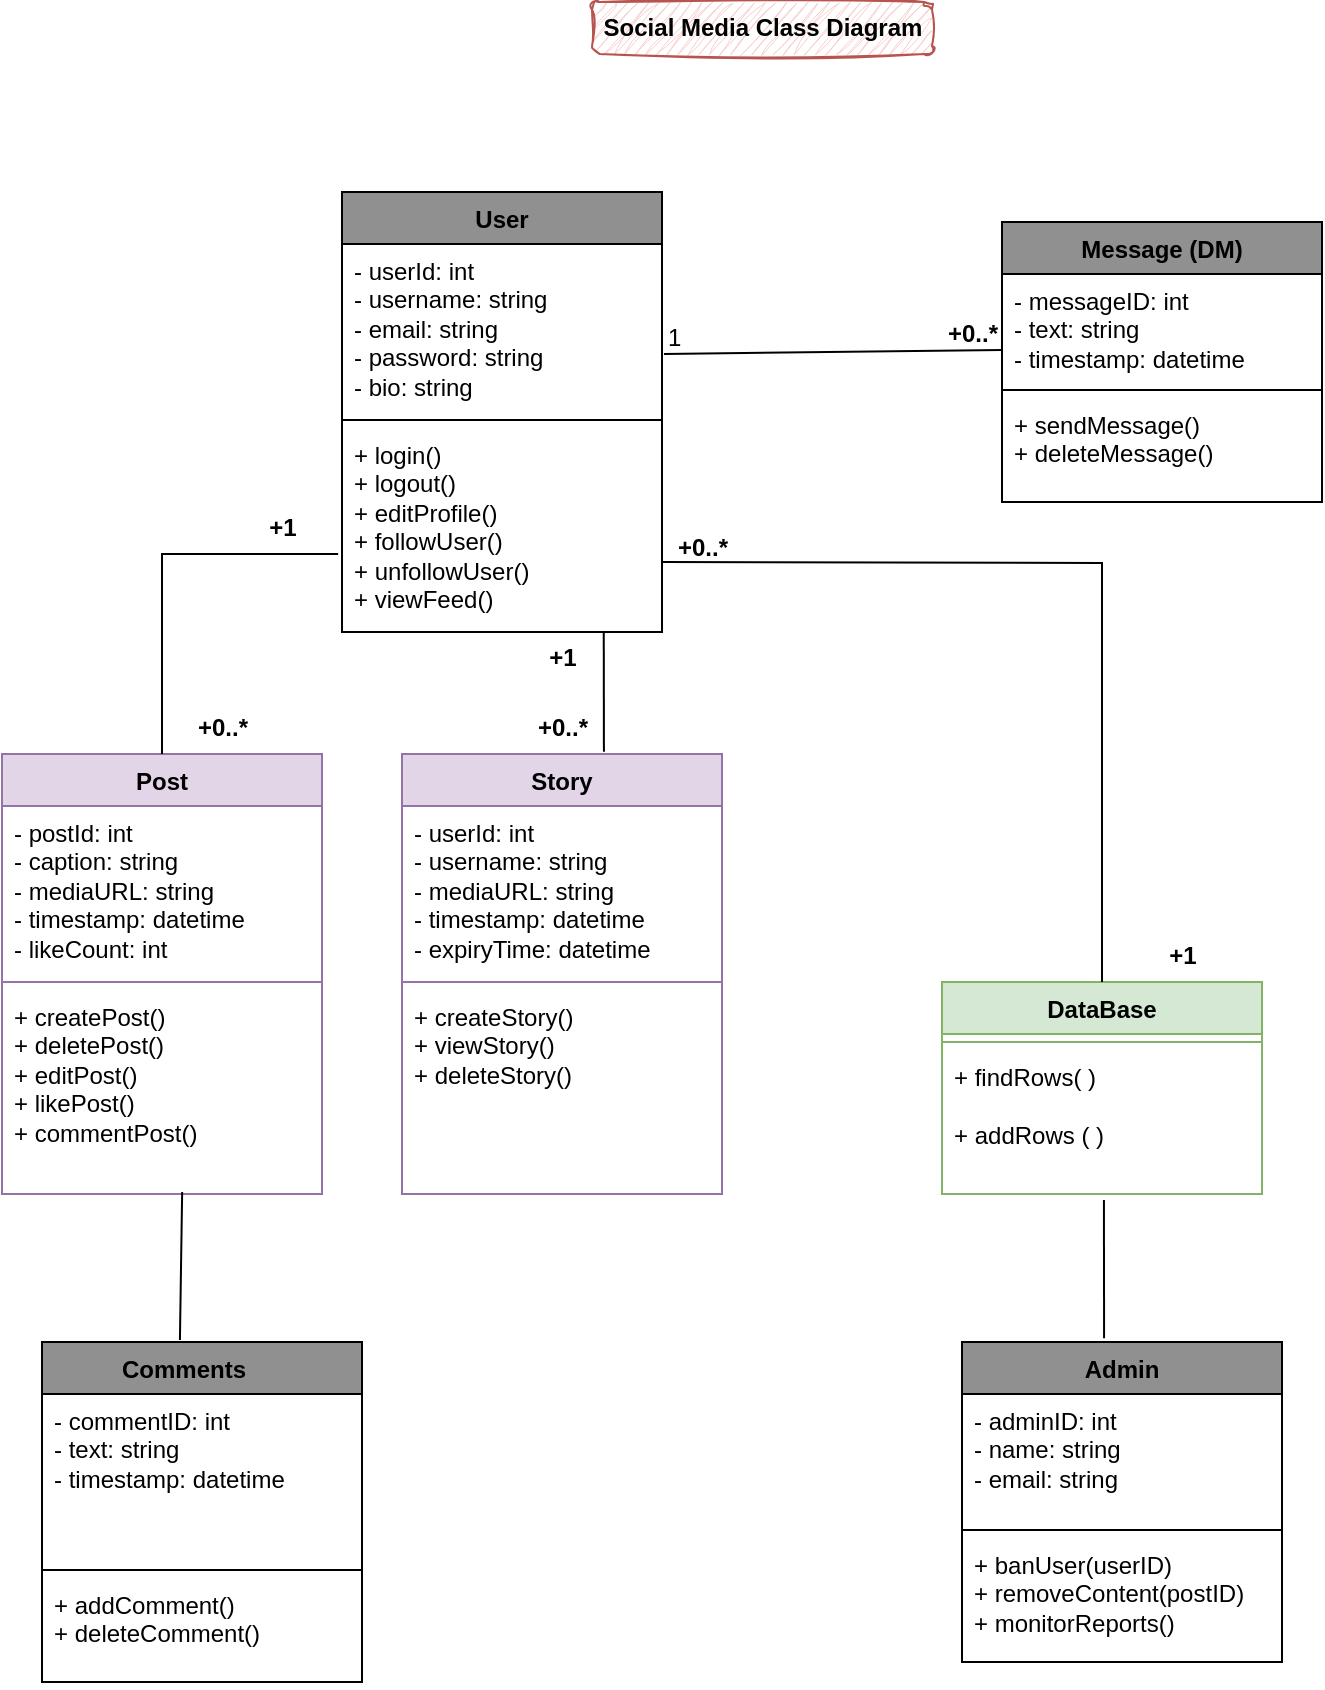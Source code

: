 <mxfile version="28.1.2" pages="4">
  <diagram id="J0qelXVyJSQe1QuCa80Q" name="Class Diagram">
    <mxGraphModel dx="14" dy="474" grid="1" gridSize="10" guides="1" tooltips="1" connect="1" arrows="1" fold="1" page="1" pageScale="1" pageWidth="850" pageHeight="1100" math="0" shadow="0">
      <root>
        <mxCell id="0" />
        <mxCell id="1" parent="0" />
        <mxCell id="JvGm0YyHXYRL7gA4YKEI-1" value="Social Media Class Diagram" style="text;align=center;fontStyle=1;verticalAlign=middle;spacingLeft=3;spacingRight=3;strokeColor=#b85450;rotatable=0;points=[[0,0.5],[1,0.5]];portConstraint=eastwest;html=1;fillColor=#f8cecc;rounded=1;glass=0;sketch=1;curveFitting=1;jiggle=2;" parent="1" vertex="1">
          <mxGeometry x="1185" y="40" width="170" height="26" as="geometry" />
        </mxCell>
        <mxCell id="GFM-Qxi75Xxxu6SA4LLM-1" value="User" style="swimlane;fontStyle=1;align=center;verticalAlign=top;childLayout=stackLayout;horizontal=1;startSize=26;horizontalStack=0;resizeParent=1;resizeParentMax=0;resizeLast=0;collapsible=1;marginBottom=0;whiteSpace=wrap;html=1;fillColor=#909090;" parent="1" vertex="1">
          <mxGeometry x="1060" y="135" width="160" height="220" as="geometry" />
        </mxCell>
        <mxCell id="GFM-Qxi75Xxxu6SA4LLM-2" value="&lt;div&gt;- userId: int&lt;/div&gt;&lt;div&gt;- username: string&lt;/div&gt;&lt;div&gt;- email: string&lt;/div&gt;&lt;div&gt;- password: string&lt;/div&gt;&lt;div&gt;- bio: string&lt;/div&gt;" style="text;strokeColor=none;fillColor=none;align=left;verticalAlign=top;spacingLeft=4;spacingRight=4;overflow=hidden;rotatable=0;points=[[0,0.5],[1,0.5]];portConstraint=eastwest;whiteSpace=wrap;html=1;" parent="GFM-Qxi75Xxxu6SA4LLM-1" vertex="1">
          <mxGeometry y="26" width="160" height="84" as="geometry" />
        </mxCell>
        <mxCell id="GFM-Qxi75Xxxu6SA4LLM-3" value="" style="line;strokeWidth=1;fillColor=none;align=left;verticalAlign=middle;spacingTop=-1;spacingLeft=3;spacingRight=3;rotatable=0;labelPosition=right;points=[];portConstraint=eastwest;strokeColor=inherit;" parent="GFM-Qxi75Xxxu6SA4LLM-1" vertex="1">
          <mxGeometry y="110" width="160" height="8" as="geometry" />
        </mxCell>
        <mxCell id="GFM-Qxi75Xxxu6SA4LLM-4" value="&lt;div&gt;+ login()&lt;/div&gt;&lt;div&gt;+ logout()&lt;/div&gt;&lt;div&gt;+ editProfile()&lt;/div&gt;&lt;div&gt;+ followUser()&lt;/div&gt;&lt;div&gt;+ unfollowUser()&lt;/div&gt;&lt;div&gt;+ viewFeed()&lt;/div&gt;" style="text;strokeColor=none;fillColor=none;align=left;verticalAlign=top;spacingLeft=4;spacingRight=4;overflow=hidden;rotatable=0;points=[[0,0.5],[1,0.5]];portConstraint=eastwest;whiteSpace=wrap;html=1;" parent="GFM-Qxi75Xxxu6SA4LLM-1" vertex="1">
          <mxGeometry y="118" width="160" height="102" as="geometry" />
        </mxCell>
        <mxCell id="GFM-Qxi75Xxxu6SA4LLM-5" value="Post" style="swimlane;fontStyle=1;align=center;verticalAlign=top;childLayout=stackLayout;horizontal=1;startSize=26;horizontalStack=0;resizeParent=1;resizeParentMax=0;resizeLast=0;collapsible=1;marginBottom=0;whiteSpace=wrap;html=1;fillColor=#e1d5e7;strokeColor=#9673a6;" parent="1" vertex="1">
          <mxGeometry x="890" y="416" width="160" height="220" as="geometry" />
        </mxCell>
        <mxCell id="GFM-Qxi75Xxxu6SA4LLM-6" value="&lt;div&gt;- postId: int&lt;/div&gt;&lt;div&gt;- caption: string&lt;/div&gt;&lt;div&gt;- mediaURL: string&lt;/div&gt;&lt;div&gt;- timestamp: datetime&lt;/div&gt;&lt;div&gt;- likeCount: int&lt;/div&gt;" style="text;strokeColor=none;fillColor=none;align=left;verticalAlign=top;spacingLeft=4;spacingRight=4;overflow=hidden;rotatable=0;points=[[0,0.5],[1,0.5]];portConstraint=eastwest;whiteSpace=wrap;html=1;" parent="GFM-Qxi75Xxxu6SA4LLM-5" vertex="1">
          <mxGeometry y="26" width="160" height="84" as="geometry" />
        </mxCell>
        <mxCell id="GFM-Qxi75Xxxu6SA4LLM-7" value="" style="line;strokeWidth=1;fillColor=none;align=left;verticalAlign=middle;spacingTop=-1;spacingLeft=3;spacingRight=3;rotatable=0;labelPosition=right;points=[];portConstraint=eastwest;strokeColor=inherit;" parent="GFM-Qxi75Xxxu6SA4LLM-5" vertex="1">
          <mxGeometry y="110" width="160" height="8" as="geometry" />
        </mxCell>
        <mxCell id="GFM-Qxi75Xxxu6SA4LLM-8" value="&lt;div&gt;+ createPost()&lt;/div&gt;&lt;div&gt;+ deletePost()&lt;/div&gt;&lt;div&gt;+ editPost()&lt;/div&gt;&lt;div&gt;+ likePost()&lt;/div&gt;&lt;div&gt;+ commentPost()&lt;/div&gt;" style="text;strokeColor=none;fillColor=none;align=left;verticalAlign=top;spacingLeft=4;spacingRight=4;overflow=hidden;rotatable=0;points=[[0,0.5],[1,0.5]];portConstraint=eastwest;whiteSpace=wrap;html=1;" parent="GFM-Qxi75Xxxu6SA4LLM-5" vertex="1">
          <mxGeometry y="118" width="160" height="102" as="geometry" />
        </mxCell>
        <mxCell id="GFM-Qxi75Xxxu6SA4LLM-9" value="Story" style="swimlane;fontStyle=1;align=center;verticalAlign=top;childLayout=stackLayout;horizontal=1;startSize=26;horizontalStack=0;resizeParent=1;resizeParentMax=0;resizeLast=0;collapsible=1;marginBottom=0;whiteSpace=wrap;html=1;fillColor=#e1d5e7;strokeColor=#9673a6;" parent="1" vertex="1">
          <mxGeometry x="1090" y="416" width="160" height="220" as="geometry" />
        </mxCell>
        <mxCell id="GFM-Qxi75Xxxu6SA4LLM-10" value="&lt;div&gt;- userId: int&lt;/div&gt;&lt;div&gt;- username: string&lt;/div&gt;&lt;div&gt;&lt;div&gt;- mediaURL: string&lt;/div&gt;&lt;div&gt;- timestamp: datetime&lt;/div&gt;&lt;div&gt;- expiryTime: datetime&lt;/div&gt;&lt;/div&gt;" style="text;strokeColor=none;fillColor=none;align=left;verticalAlign=top;spacingLeft=4;spacingRight=4;overflow=hidden;rotatable=0;points=[[0,0.5],[1,0.5]];portConstraint=eastwest;whiteSpace=wrap;html=1;" parent="GFM-Qxi75Xxxu6SA4LLM-9" vertex="1">
          <mxGeometry y="26" width="160" height="84" as="geometry" />
        </mxCell>
        <mxCell id="GFM-Qxi75Xxxu6SA4LLM-11" value="" style="line;strokeWidth=1;fillColor=none;align=left;verticalAlign=middle;spacingTop=-1;spacingLeft=3;spacingRight=3;rotatable=0;labelPosition=right;points=[];portConstraint=eastwest;strokeColor=inherit;" parent="GFM-Qxi75Xxxu6SA4LLM-9" vertex="1">
          <mxGeometry y="110" width="160" height="8" as="geometry" />
        </mxCell>
        <mxCell id="GFM-Qxi75Xxxu6SA4LLM-12" value="&lt;div&gt;+ createStory()&lt;/div&gt;&lt;div&gt;+ viewStory()&lt;/div&gt;&lt;div&gt;+ deleteStory()&lt;/div&gt;" style="text;strokeColor=none;fillColor=none;align=left;verticalAlign=top;spacingLeft=4;spacingRight=4;overflow=hidden;rotatable=0;points=[[0,0.5],[1,0.5]];portConstraint=eastwest;whiteSpace=wrap;html=1;" parent="GFM-Qxi75Xxxu6SA4LLM-9" vertex="1">
          <mxGeometry y="118" width="160" height="102" as="geometry" />
        </mxCell>
        <mxCell id="GFM-Qxi75Xxxu6SA4LLM-13" value="Message (DM)" style="swimlane;fontStyle=1;align=center;verticalAlign=top;childLayout=stackLayout;horizontal=1;startSize=26;horizontalStack=0;resizeParent=1;resizeParentMax=0;resizeLast=0;collapsible=1;marginBottom=0;whiteSpace=wrap;html=1;fillColor=#909090;" parent="1" vertex="1">
          <mxGeometry x="1390" y="150" width="160" height="140" as="geometry" />
        </mxCell>
        <mxCell id="GFM-Qxi75Xxxu6SA4LLM-14" value="&lt;div&gt;- messageID: int&lt;/div&gt;&lt;div&gt;- text: string&lt;/div&gt;&lt;div&gt;- timestamp: datetime&lt;/div&gt;" style="text;strokeColor=none;fillColor=none;align=left;verticalAlign=top;spacingLeft=4;spacingRight=4;overflow=hidden;rotatable=0;points=[[0,0.5],[1,0.5]];portConstraint=eastwest;whiteSpace=wrap;html=1;" parent="GFM-Qxi75Xxxu6SA4LLM-13" vertex="1">
          <mxGeometry y="26" width="160" height="54" as="geometry" />
        </mxCell>
        <mxCell id="GFM-Qxi75Xxxu6SA4LLM-15" value="" style="line;strokeWidth=1;fillColor=none;align=left;verticalAlign=middle;spacingTop=-1;spacingLeft=3;spacingRight=3;rotatable=0;labelPosition=right;points=[];portConstraint=eastwest;strokeColor=inherit;" parent="GFM-Qxi75Xxxu6SA4LLM-13" vertex="1">
          <mxGeometry y="80" width="160" height="8" as="geometry" />
        </mxCell>
        <mxCell id="GFM-Qxi75Xxxu6SA4LLM-16" value="&lt;div&gt;+ sendMessage()&lt;/div&gt;&lt;div&gt;+ deleteMessage()&lt;/div&gt;" style="text;strokeColor=none;fillColor=none;align=left;verticalAlign=top;spacingLeft=4;spacingRight=4;overflow=hidden;rotatable=0;points=[[0,0.5],[1,0.5]];portConstraint=eastwest;whiteSpace=wrap;html=1;" parent="GFM-Qxi75Xxxu6SA4LLM-13" vertex="1">
          <mxGeometry y="88" width="160" height="52" as="geometry" />
        </mxCell>
        <mxCell id="GFM-Qxi75Xxxu6SA4LLM-17" value="Admin" style="swimlane;fontStyle=1;align=center;verticalAlign=top;childLayout=stackLayout;horizontal=1;startSize=26;horizontalStack=0;resizeParent=1;resizeParentMax=0;resizeLast=0;collapsible=1;marginBottom=0;whiteSpace=wrap;html=1;fillColor=#909090;" parent="1" vertex="1">
          <mxGeometry x="1370" y="710" width="160" height="160" as="geometry" />
        </mxCell>
        <mxCell id="GFM-Qxi75Xxxu6SA4LLM-18" value="&lt;div&gt;- adminID: int&lt;/div&gt;&lt;div&gt;- name: string&lt;/div&gt;&lt;div&gt;- email: string&lt;/div&gt;" style="text;strokeColor=none;fillColor=none;align=left;verticalAlign=top;spacingLeft=4;spacingRight=4;overflow=hidden;rotatable=0;points=[[0,0.5],[1,0.5]];portConstraint=eastwest;whiteSpace=wrap;html=1;" parent="GFM-Qxi75Xxxu6SA4LLM-17" vertex="1">
          <mxGeometry y="26" width="160" height="64" as="geometry" />
        </mxCell>
        <mxCell id="GFM-Qxi75Xxxu6SA4LLM-19" value="" style="line;strokeWidth=1;fillColor=none;align=left;verticalAlign=middle;spacingTop=-1;spacingLeft=3;spacingRight=3;rotatable=0;labelPosition=right;points=[];portConstraint=eastwest;strokeColor=inherit;" parent="GFM-Qxi75Xxxu6SA4LLM-17" vertex="1">
          <mxGeometry y="90" width="160" height="8" as="geometry" />
        </mxCell>
        <mxCell id="GFM-Qxi75Xxxu6SA4LLM-20" value="&lt;div&gt;+ banUser(userID)&lt;/div&gt;&lt;div&gt;+ removeContent(postID)&lt;/div&gt;&lt;div&gt;+ monitorReports()&lt;/div&gt;" style="text;strokeColor=none;fillColor=none;align=left;verticalAlign=top;spacingLeft=4;spacingRight=4;overflow=hidden;rotatable=0;points=[[0,0.5],[1,0.5]];portConstraint=eastwest;whiteSpace=wrap;html=1;" parent="GFM-Qxi75Xxxu6SA4LLM-17" vertex="1">
          <mxGeometry y="98" width="160" height="62" as="geometry" />
        </mxCell>
        <mxCell id="GFM-Qxi75Xxxu6SA4LLM-21" value="DataBase" style="swimlane;fontStyle=1;align=center;verticalAlign=top;childLayout=stackLayout;horizontal=1;startSize=26;horizontalStack=0;resizeParent=1;resizeParentMax=0;resizeLast=0;collapsible=1;marginBottom=0;whiteSpace=wrap;html=1;fillColor=#d5e8d4;strokeColor=#82b366;" parent="1" vertex="1">
          <mxGeometry x="1360" y="530" width="160" height="106" as="geometry" />
        </mxCell>
        <mxCell id="GFM-Qxi75Xxxu6SA4LLM-23" value="" style="line;strokeWidth=1;fillColor=none;align=left;verticalAlign=middle;spacingTop=-1;spacingLeft=3;spacingRight=3;rotatable=0;labelPosition=right;points=[];portConstraint=eastwest;strokeColor=inherit;" parent="GFM-Qxi75Xxxu6SA4LLM-21" vertex="1">
          <mxGeometry y="26" width="160" height="8" as="geometry" />
        </mxCell>
        <mxCell id="GFM-Qxi75Xxxu6SA4LLM-24" value="&lt;div&gt;+ findRows( )&lt;/div&gt;&lt;div&gt;&lt;br&gt;&lt;/div&gt;&lt;div&gt;+ addRows ( )&lt;/div&gt;" style="text;strokeColor=none;fillColor=none;align=left;verticalAlign=top;spacingLeft=4;spacingRight=4;overflow=hidden;rotatable=0;points=[[0,0.5],[1,0.5]];portConstraint=eastwest;whiteSpace=wrap;html=1;" parent="GFM-Qxi75Xxxu6SA4LLM-21" vertex="1">
          <mxGeometry y="34" width="160" height="72" as="geometry" />
        </mxCell>
        <mxCell id="GFM-Qxi75Xxxu6SA4LLM-25" value="Comments&lt;span style=&quot;white-space: pre;&quot;&gt;&#x9;&lt;/span&gt;" style="swimlane;fontStyle=1;align=center;verticalAlign=top;childLayout=stackLayout;horizontal=1;startSize=26;horizontalStack=0;resizeParent=1;resizeParentMax=0;resizeLast=0;collapsible=1;marginBottom=0;whiteSpace=wrap;html=1;fillColor=#909090;" parent="1" vertex="1">
          <mxGeometry x="910" y="710" width="160" height="170" as="geometry" />
        </mxCell>
        <mxCell id="GFM-Qxi75Xxxu6SA4LLM-26" value="&lt;div&gt;- commentID: int&lt;/div&gt;&lt;div&gt;- text: string&lt;/div&gt;&lt;div&gt;- timestamp: datetime&lt;/div&gt;" style="text;strokeColor=none;fillColor=none;align=left;verticalAlign=top;spacingLeft=4;spacingRight=4;overflow=hidden;rotatable=0;points=[[0,0.5],[1,0.5]];portConstraint=eastwest;whiteSpace=wrap;html=1;" parent="GFM-Qxi75Xxxu6SA4LLM-25" vertex="1">
          <mxGeometry y="26" width="160" height="84" as="geometry" />
        </mxCell>
        <mxCell id="GFM-Qxi75Xxxu6SA4LLM-27" value="" style="line;strokeWidth=1;fillColor=none;align=left;verticalAlign=middle;spacingTop=-1;spacingLeft=3;spacingRight=3;rotatable=0;labelPosition=right;points=[];portConstraint=eastwest;strokeColor=inherit;" parent="GFM-Qxi75Xxxu6SA4LLM-25" vertex="1">
          <mxGeometry y="110" width="160" height="8" as="geometry" />
        </mxCell>
        <mxCell id="GFM-Qxi75Xxxu6SA4LLM-28" value="&lt;div&gt;+ addComment()&lt;/div&gt;&lt;div&gt;+ deleteComment()&lt;/div&gt;" style="text;strokeColor=none;fillColor=none;align=left;verticalAlign=top;spacingLeft=4;spacingRight=4;overflow=hidden;rotatable=0;points=[[0,0.5],[1,0.5]];portConstraint=eastwest;whiteSpace=wrap;html=1;" parent="GFM-Qxi75Xxxu6SA4LLM-25" vertex="1">
          <mxGeometry y="118" width="160" height="52" as="geometry" />
        </mxCell>
        <mxCell id="GFM-Qxi75Xxxu6SA4LLM-29" value="+1" style="text;align=center;fontStyle=1;verticalAlign=middle;spacingLeft=3;spacingRight=3;strokeColor=none;rotatable=0;points=[[0,0.5],[1,0.5]];portConstraint=eastwest;html=1;" parent="1" vertex="1">
          <mxGeometry x="990" y="290" width="80" height="26" as="geometry" />
        </mxCell>
        <mxCell id="GFM-Qxi75Xxxu6SA4LLM-30" value="+0..*" style="text;align=center;fontStyle=1;verticalAlign=middle;spacingLeft=3;spacingRight=3;strokeColor=none;rotatable=0;points=[[0,0.5],[1,0.5]];portConstraint=eastwest;html=1;" parent="1" vertex="1">
          <mxGeometry x="960" y="390" width="80" height="26" as="geometry" />
        </mxCell>
        <mxCell id="GFM-Qxi75Xxxu6SA4LLM-31" value="+1" style="text;align=center;fontStyle=1;verticalAlign=middle;spacingLeft=3;spacingRight=3;strokeColor=none;rotatable=0;points=[[0,0.5],[1,0.5]];portConstraint=eastwest;html=1;" parent="1" vertex="1">
          <mxGeometry x="1130" y="355" width="80" height="26" as="geometry" />
        </mxCell>
        <mxCell id="GFM-Qxi75Xxxu6SA4LLM-32" value="+0..*" style="text;align=center;fontStyle=1;verticalAlign=middle;spacingLeft=3;spacingRight=3;strokeColor=none;rotatable=0;points=[[0,0.5],[1,0.5]];portConstraint=eastwest;html=1;" parent="1" vertex="1">
          <mxGeometry x="1130" y="390" width="80" height="26" as="geometry" />
        </mxCell>
        <mxCell id="GFM-Qxi75Xxxu6SA4LLM-36" value="" style="endArrow=none;html=1;rounded=0;entryX=0.818;entryY=1.004;entryDx=0;entryDy=0;entryPerimeter=0;exitX=0.631;exitY=-0.005;exitDx=0;exitDy=0;exitPerimeter=0;" parent="1" source="GFM-Qxi75Xxxu6SA4LLM-9" target="GFM-Qxi75Xxxu6SA4LLM-4" edge="1">
          <mxGeometry relative="1" as="geometry">
            <mxPoint x="1191" y="410" as="sourcePoint" />
            <mxPoint x="1093" y="380" as="targetPoint" />
          </mxGeometry>
        </mxCell>
        <mxCell id="GFM-Qxi75Xxxu6SA4LLM-37" value="" style="resizable=0;html=1;whiteSpace=wrap;align=left;verticalAlign=bottom;" parent="GFM-Qxi75Xxxu6SA4LLM-36" connectable="0" vertex="1">
          <mxGeometry x="-1" relative="1" as="geometry" />
        </mxCell>
        <mxCell id="GFM-Qxi75Xxxu6SA4LLM-38" value="" style="resizable=0;html=1;whiteSpace=wrap;align=right;verticalAlign=bottom;" parent="GFM-Qxi75Xxxu6SA4LLM-36" connectable="0" vertex="1">
          <mxGeometry x="1" relative="1" as="geometry" />
        </mxCell>
        <mxCell id="GFM-Qxi75Xxxu6SA4LLM-40" value="" style="endArrow=none;html=1;rounded=0;exitX=1.006;exitY=0.655;exitDx=0;exitDy=0;exitPerimeter=0;" parent="1" source="GFM-Qxi75Xxxu6SA4LLM-2" edge="1">
          <mxGeometry relative="1" as="geometry">
            <mxPoint x="1190" y="400" as="sourcePoint" />
            <mxPoint x="1390" y="214" as="targetPoint" />
          </mxGeometry>
        </mxCell>
        <mxCell id="GFM-Qxi75Xxxu6SA4LLM-41" value="1" style="resizable=0;html=1;whiteSpace=wrap;align=left;verticalAlign=bottom;" parent="GFM-Qxi75Xxxu6SA4LLM-40" connectable="0" vertex="1">
          <mxGeometry x="-1" relative="1" as="geometry" />
        </mxCell>
        <mxCell id="GFM-Qxi75Xxxu6SA4LLM-42" value="&lt;span style=&quot;font-weight: 700; text-align: center;&quot;&gt;+0..*&lt;/span&gt;" style="resizable=0;html=1;whiteSpace=wrap;align=right;verticalAlign=bottom;" parent="GFM-Qxi75Xxxu6SA4LLM-40" connectable="0" vertex="1">
          <mxGeometry x="1" relative="1" as="geometry" />
        </mxCell>
        <mxCell id="GFM-Qxi75Xxxu6SA4LLM-45" value="+0..*" style="text;align=center;fontStyle=1;verticalAlign=middle;spacingLeft=3;spacingRight=3;strokeColor=none;rotatable=0;points=[[0,0.5],[1,0.5]];portConstraint=eastwest;html=1;" parent="1" vertex="1">
          <mxGeometry x="1200" y="300" width="80" height="26" as="geometry" />
        </mxCell>
        <mxCell id="GFM-Qxi75Xxxu6SA4LLM-46" value="+1" style="text;align=center;fontStyle=1;verticalAlign=middle;spacingLeft=3;spacingRight=3;strokeColor=none;rotatable=0;points=[[0,0.5],[1,0.5]];portConstraint=eastwest;html=1;" parent="1" vertex="1">
          <mxGeometry x="1440" y="504" width="80" height="26" as="geometry" />
        </mxCell>
        <mxCell id="jRFiyA8246VnazGFI5aF-1" value="" style="endArrow=none;html=1;rounded=0;edgeStyle=orthogonalEdgeStyle;entryX=-0.012;entryY=0.618;entryDx=0;entryDy=0;entryPerimeter=0;exitX=0.5;exitY=0;exitDx=0;exitDy=0;" parent="1" source="GFM-Qxi75Xxxu6SA4LLM-5" target="GFM-Qxi75Xxxu6SA4LLM-4" edge="1">
          <mxGeometry width="50" height="50" relative="1" as="geometry">
            <mxPoint x="965" y="355" as="sourcePoint" />
            <mxPoint x="1010" y="290" as="targetPoint" />
          </mxGeometry>
        </mxCell>
        <mxCell id="jRFiyA8246VnazGFI5aF-2" value="" style="endArrow=none;html=1;rounded=0;exitX=0.431;exitY=-0.006;exitDx=0;exitDy=0;exitPerimeter=0;entryX=0.563;entryY=0.99;entryDx=0;entryDy=0;entryPerimeter=0;" parent="1" source="GFM-Qxi75Xxxu6SA4LLM-25" target="GFM-Qxi75Xxxu6SA4LLM-8" edge="1">
          <mxGeometry width="50" height="50" relative="1" as="geometry">
            <mxPoint x="965" y="700" as="sourcePoint" />
            <mxPoint x="980" y="640" as="targetPoint" />
          </mxGeometry>
        </mxCell>
        <mxCell id="jRFiyA8246VnazGFI5aF-3" value="" style="endArrow=none;html=1;rounded=0;entryX=0.506;entryY=1.042;entryDx=0;entryDy=0;entryPerimeter=0;exitX=0.444;exitY=-0.012;exitDx=0;exitDy=0;exitPerimeter=0;" parent="1" source="GFM-Qxi75Xxxu6SA4LLM-17" target="GFM-Qxi75Xxxu6SA4LLM-24" edge="1">
          <mxGeometry width="50" height="50" relative="1" as="geometry">
            <mxPoint x="1530" y="690" as="sourcePoint" />
            <mxPoint x="1580" y="640" as="targetPoint" />
          </mxGeometry>
        </mxCell>
        <mxCell id="jRFiyA8246VnazGFI5aF-4" value="" style="endArrow=none;html=1;rounded=0;edgeStyle=orthogonalEdgeStyle;entryX=0.5;entryY=0;entryDx=0;entryDy=0;" parent="1" target="GFM-Qxi75Xxxu6SA4LLM-21" edge="1">
          <mxGeometry width="50" height="50" relative="1" as="geometry">
            <mxPoint x="1220" y="320" as="sourcePoint" />
            <mxPoint x="1300" y="300" as="targetPoint" />
          </mxGeometry>
        </mxCell>
      </root>
    </mxGraphModel>
  </diagram>
  <diagram id="j6LIXSwhTyBmLoPgxZQc" name="Use Case Diagram">
    <mxGraphModel dx="864" dy="474" grid="1" gridSize="10" guides="1" tooltips="1" connect="1" arrows="1" fold="1" page="1" pageScale="1" pageWidth="850" pageHeight="1100" math="0" shadow="0">
      <root>
        <mxCell id="0" />
        <mxCell id="1" parent="0" />
        <mxCell id="y_27c51pW98yB0ZTRsNP-1" value="" style="rounded=0;whiteSpace=wrap;html=1;fillColor=#dae8fc;strokeColor=#6c8ebf;" parent="1" vertex="1">
          <mxGeometry x="200" y="150" width="430" height="690" as="geometry" />
        </mxCell>
        <mxCell id="y_27c51pW98yB0ZTRsNP-2" value="Use Case For Social Media" style="text;align=center;fontStyle=1;verticalAlign=middle;spacingLeft=3;spacingRight=3;rotatable=0;points=[[0,0.5],[1,0.5]];portConstraint=eastwest;html=1;fillStyle=cross-hatch;sketch=1;curveFitting=1;jiggle=2;fillColor=#f8cecc;strokeColor=#b85450;" parent="1" vertex="1">
          <mxGeometry x="248" y="160" width="355" height="26" as="geometry" />
        </mxCell>
        <mxCell id="y_27c51pW98yB0ZTRsNP-3" value="User" style="shape=umlActor;verticalLabelPosition=bottom;verticalAlign=top;html=1;" parent="1" vertex="1">
          <mxGeometry x="60" y="435" width="30" height="60" as="geometry" />
        </mxCell>
        <mxCell id="y_27c51pW98yB0ZTRsNP-4" value="Admin" style="shape=umlActor;verticalLabelPosition=bottom;verticalAlign=top;html=1;" parent="1" vertex="1">
          <mxGeometry x="770" y="410" width="30" height="60" as="geometry" />
        </mxCell>
        <mxCell id="y_27c51pW98yB0ZTRsNP-9" value="Generate Reports" style="ellipse;whiteSpace=wrap;html=1;" parent="1" vertex="1">
          <mxGeometry x="440" y="320" width="140" height="70" as="geometry" />
        </mxCell>
        <mxCell id="y_27c51pW98yB0ZTRsNP-10" value="Delete Account" style="ellipse;whiteSpace=wrap;html=1;" parent="1" vertex="1">
          <mxGeometry x="240" y="560" width="140" height="70" as="geometry" />
        </mxCell>
        <mxCell id="y_27c51pW98yB0ZTRsNP-11" value="Creates AProfile" style="ellipse;whiteSpace=wrap;html=1;" parent="1" vertex="1">
          <mxGeometry x="240" y="210" width="140" height="70" as="geometry" />
        </mxCell>
        <mxCell id="y_27c51pW98yB0ZTRsNP-12" value="" style="endArrow=none;html=1;rounded=0;entryX=1;entryY=0.5;entryDx=0;entryDy=0;" parent="1" target="y_27c51pW98yB0ZTRsNP-9" edge="1">
          <mxGeometry width="50" height="50" relative="1" as="geometry">
            <mxPoint x="770" y="430" as="sourcePoint" />
            <mxPoint x="570" y="440" as="targetPoint" />
          </mxGeometry>
        </mxCell>
        <mxCell id="y_27c51pW98yB0ZTRsNP-14" value="" style="endArrow=none;html=1;rounded=0;exitX=1;exitY=0.333;exitDx=0;exitDy=0;exitPerimeter=0;entryX=0;entryY=0.5;entryDx=0;entryDy=0;" parent="1" source="y_27c51pW98yB0ZTRsNP-3" target="y_27c51pW98yB0ZTRsNP-11" edge="1">
          <mxGeometry width="50" height="50" relative="1" as="geometry">
            <mxPoint x="520" y="490" as="sourcePoint" />
            <mxPoint x="570" y="440" as="targetPoint" />
          </mxGeometry>
        </mxCell>
        <mxCell id="y_27c51pW98yB0ZTRsNP-15" value="Remove/ Ban posts and users" style="ellipse;whiteSpace=wrap;html=1;" parent="1" vertex="1">
          <mxGeometry x="463" y="430" width="140" height="70" as="geometry" />
        </mxCell>
        <mxCell id="y_27c51pW98yB0ZTRsNP-17" value="Management&lt;br&gt;System" style="ellipse;whiteSpace=wrap;html=1;" parent="1" vertex="1">
          <mxGeometry x="230" y="380" width="140" height="70" as="geometry" />
        </mxCell>
        <mxCell id="y_27c51pW98yB0ZTRsNP-18" value="Monitor Community Guidelines" style="ellipse;whiteSpace=wrap;html=1;" parent="1" vertex="1">
          <mxGeometry x="463" y="700" width="140" height="70" as="geometry" />
        </mxCell>
        <mxCell id="y_27c51pW98yB0ZTRsNP-19" value="" style="endArrow=none;html=1;rounded=0;entryX=1;entryY=0.5;entryDx=0;entryDy=0;" parent="1" edge="1" target="y_27c51pW98yB0ZTRsNP-15">
          <mxGeometry width="50" height="50" relative="1" as="geometry">
            <mxPoint x="770" y="430" as="sourcePoint" />
            <mxPoint x="570" y="440" as="targetPoint" />
          </mxGeometry>
        </mxCell>
        <mxCell id="y_27c51pW98yB0ZTRsNP-25" value="" style="endArrow=none;html=1;rounded=0;entryX=1;entryY=0.333;entryDx=0;entryDy=0;entryPerimeter=0;exitX=0;exitY=0.4;exitDx=0;exitDy=0;exitPerimeter=0;" parent="1" source="y_27c51pW98yB0ZTRsNP-10" target="y_27c51pW98yB0ZTRsNP-3" edge="1">
          <mxGeometry width="50" height="50" relative="1" as="geometry">
            <mxPoint x="520" y="490" as="sourcePoint" />
            <mxPoint x="570" y="440" as="targetPoint" />
          </mxGeometry>
        </mxCell>
        <mxCell id="y_27c51pW98yB0ZTRsNP-28" value="&amp;lt;&amp;lt;include&amp;gt;&amp;gt;" style="endArrow=open;endSize=12;dashed=1;html=1;rounded=0;entryX=1;entryY=0.5;entryDx=0;entryDy=0;" parent="1" source="y_27c51pW98yB0ZTRsNP-9" target="y_27c51pW98yB0ZTRsNP-17" edge="1">
          <mxGeometry width="160" relative="1" as="geometry">
            <mxPoint x="520" y="690" as="sourcePoint" />
            <mxPoint x="526" y="740" as="targetPoint" />
          </mxGeometry>
        </mxCell>
        <mxCell id="y_27c51pW98yB0ZTRsNP-30" value="Conformation email" style="ellipse;whiteSpace=wrap;html=1;" parent="1" vertex="1">
          <mxGeometry x="470" y="520" width="140" height="70" as="geometry" />
        </mxCell>
        <mxCell id="y_27c51pW98yB0ZTRsNP-31" value="" style="endArrow=open;endSize=12;dashed=1;html=1;rounded=0;exitX=1;exitY=0.5;exitDx=0;exitDy=0;" parent="1" source="y_27c51pW98yB0ZTRsNP-10" target="y_27c51pW98yB0ZTRsNP-30" edge="1">
          <mxGeometry width="160" relative="1" as="geometry">
            <mxPoint x="360" y="510" as="sourcePoint" />
            <mxPoint x="640" y="350" as="targetPoint" />
          </mxGeometry>
        </mxCell>
        <mxCell id="y_27c51pW98yB0ZTRsNP-32" value="" style="endArrow=none;html=1;rounded=0;exitX=0;exitY=0.333;exitDx=0;exitDy=0;exitPerimeter=0;entryX=1;entryY=0;entryDx=0;entryDy=0;" parent="1" source="y_27c51pW98yB0ZTRsNP-4" target="y_27c51pW98yB0ZTRsNP-18" edge="1">
          <mxGeometry width="50" height="50" relative="1" as="geometry">
            <mxPoint x="610" y="280" as="sourcePoint" />
            <mxPoint x="700" y="640" as="targetPoint" />
            <Array as="points" />
          </mxGeometry>
        </mxCell>
        <mxCell id="GXdgysg-PMK4DLebWIqj-1" value="Send Messages" style="ellipse;whiteSpace=wrap;html=1;" parent="1" vertex="1">
          <mxGeometry x="240" y="300" width="140" height="70" as="geometry" />
        </mxCell>
        <mxCell id="GXdgysg-PMK4DLebWIqj-2" value="" style="endArrow=none;html=1;rounded=0;exitX=1;exitY=0.333;exitDx=0;exitDy=0;exitPerimeter=0;entryX=0;entryY=0.5;entryDx=0;entryDy=0;" parent="1" source="y_27c51pW98yB0ZTRsNP-3" target="GXdgysg-PMK4DLebWIqj-1" edge="1">
          <mxGeometry width="50" height="50" relative="1" as="geometry">
            <mxPoint x="100" y="450" as="sourcePoint" />
            <mxPoint x="290" y="340" as="targetPoint" />
          </mxGeometry>
        </mxCell>
        <mxCell id="GXdgysg-PMK4DLebWIqj-3" value="Add Friends" style="ellipse;whiteSpace=wrap;html=1;" parent="1" vertex="1">
          <mxGeometry x="230" y="460" width="140" height="70" as="geometry" />
        </mxCell>
        <mxCell id="GXdgysg-PMK4DLebWIqj-4" value="" style="endArrow=none;html=1;rounded=0;exitX=1;exitY=0.333;exitDx=0;exitDy=0;exitPerimeter=0;" parent="1" source="y_27c51pW98yB0ZTRsNP-3" target="GXdgysg-PMK4DLebWIqj-3" edge="1">
          <mxGeometry width="50" height="50" relative="1" as="geometry">
            <mxPoint x="360" y="509" as="sourcePoint" />
            <mxPoint x="810" y="540" as="targetPoint" />
          </mxGeometry>
        </mxCell>
        <mxCell id="GXdgysg-PMK4DLebWIqj-5" value="Share photos/ videos" style="ellipse;whiteSpace=wrap;html=1;" parent="1" vertex="1">
          <mxGeometry x="240" y="690" width="140" height="70" as="geometry" />
        </mxCell>
        <mxCell id="GXdgysg-PMK4DLebWIqj-6" value="" style="endArrow=none;html=1;rounded=0;exitX=1;exitY=0.333;exitDx=0;exitDy=0;exitPerimeter=0;entryX=0;entryY=0.5;entryDx=0;entryDy=0;" parent="1" source="y_27c51pW98yB0ZTRsNP-3" target="GXdgysg-PMK4DLebWIqj-5" edge="1">
          <mxGeometry width="50" height="50" relative="1" as="geometry">
            <mxPoint x="160" y="949" as="sourcePoint" />
            <mxPoint x="610" y="980" as="targetPoint" />
          </mxGeometry>
        </mxCell>
        <mxCell id="GXdgysg-PMK4DLebWIqj-10" value="&amp;lt;&amp;lt;include&amp;gt;&amp;gt;" style="endArrow=open;endSize=12;dashed=1;html=1;rounded=0;exitX=0;exitY=0.386;exitDx=0;exitDy=0;exitPerimeter=0;entryX=1;entryY=1;entryDx=0;entryDy=0;" parent="1" source="y_27c51pW98yB0ZTRsNP-18" target="y_27c51pW98yB0ZTRsNP-10" edge="1">
          <mxGeometry width="160" relative="1" as="geometry">
            <mxPoint x="430" y="624" as="sourcePoint" />
            <mxPoint x="538" y="590" as="targetPoint" />
          </mxGeometry>
        </mxCell>
      </root>
    </mxGraphModel>
  </diagram>
  <diagram id="08QPdHWjEiT4ZNn9F5vG" name="Activity Diagram">
    <mxGraphModel dx="864" dy="474" grid="1" gridSize="10" guides="1" tooltips="1" connect="1" arrows="1" fold="1" page="1" pageScale="1" pageWidth="827" pageHeight="1169" math="0" shadow="0">
      <root>
        <mxCell id="0" />
        <mxCell id="1" parent="0" />
        <mxCell id="CTox0oBb_gnx4Vs8BCml-51" value="Social Media- Activity Diagram" style="swimlane;html=1;childLayout=stackLayout;startSize=20;rounded=0;shadow=0;comic=0;labelBackgroundColor=none;strokeWidth=1;fontFamily=Verdana;fontSize=12;align=center;fillStyle=auto;fillColor=#b1ddf0;strokeColor=#10739e;labelBorderColor=none;textShadow=1;" parent="1" vertex="1">
          <mxGeometry x="50" y="60" width="750" height="590" as="geometry" />
        </mxCell>
        <mxCell id="CTox0oBb_gnx4Vs8BCml-52" value="User" style="swimlane;html=1;startSize=20;fillColor=#fff2cc;strokeColor=#d6b656;gradientColor=#ffd966;" parent="CTox0oBb_gnx4Vs8BCml-51" vertex="1">
          <mxGeometry y="20" width="190" height="570" as="geometry">
            <mxRectangle y="20" width="40" height="970" as="alternateBounds" />
          </mxGeometry>
        </mxCell>
        <mxCell id="CTox0oBb_gnx4Vs8BCml-55" value="Create Post" style="rounded=1;whiteSpace=wrap;html=1;arcSize=40;fillColor=#dae8fc;strokeColor=#6c8ebf;" parent="CTox0oBb_gnx4Vs8BCml-52" vertex="1">
          <mxGeometry x="50" y="110" width="120" height="40" as="geometry" />
        </mxCell>
        <mxCell id="CTox0oBb_gnx4Vs8BCml-120" style="edgeStyle=orthogonalEdgeStyle;rounded=0;orthogonalLoop=1;jettySize=auto;html=1;" parent="CTox0oBb_gnx4Vs8BCml-52" source="CTox0oBb_gnx4Vs8BCml-119" target="CTox0oBb_gnx4Vs8BCml-55" edge="1">
          <mxGeometry relative="1" as="geometry">
            <Array as="points">
              <mxPoint x="102" y="170" />
              <mxPoint x="102" y="170" />
            </Array>
          </mxGeometry>
        </mxCell>
        <mxCell id="CTox0oBb_gnx4Vs8BCml-121" value="No" style="edgeLabel;html=1;align=center;verticalAlign=middle;resizable=0;points=[];" parent="CTox0oBb_gnx4Vs8BCml-120" vertex="1" connectable="0">
          <mxGeometry x="-0.803" y="-1" relative="1" as="geometry">
            <mxPoint as="offset" />
          </mxGeometry>
        </mxCell>
        <mxCell id="CTox0oBb_gnx4Vs8BCml-119" value="satisfied" style="html=1;whiteSpace=wrap;aspect=fixed;shape=isoRectangle;fillColor=#dae8fc;strokeColor=#6c8ebf;" parent="CTox0oBb_gnx4Vs8BCml-52" vertex="1">
          <mxGeometry x="60" y="215" width="83.33" height="50" as="geometry" />
        </mxCell>
        <mxCell id="CTox0oBb_gnx4Vs8BCml-137" style="edgeStyle=orthogonalEdgeStyle;rounded=0;orthogonalLoop=1;jettySize=auto;html=1;exitX=0;exitY=0.5;exitDx=0;exitDy=0;entryX=0;entryY=0.75;entryDx=0;entryDy=0;" parent="CTox0oBb_gnx4Vs8BCml-52" source="CTox0oBb_gnx4Vs8BCml-135" target="CTox0oBb_gnx4Vs8BCml-55" edge="1">
          <mxGeometry relative="1" as="geometry">
            <Array as="points">
              <mxPoint x="20" y="410" />
              <mxPoint x="20" y="140" />
            </Array>
          </mxGeometry>
        </mxCell>
        <mxCell id="CTox0oBb_gnx4Vs8BCml-135" value="Notify User" style="rounded=1;whiteSpace=wrap;html=1;arcSize=40;fillColor=#dae8fc;strokeColor=#6c8ebf;" parent="CTox0oBb_gnx4Vs8BCml-52" vertex="1">
          <mxGeometry x="35" y="390" width="120" height="40" as="geometry" />
        </mxCell>
        <mxCell id="1lJs5YXV7P3twMtxd0Vz-1" value="" style="ellipse;html=1;shape=startState;fillColor=#000000;strokeColor=#ff0000;" vertex="1" parent="CTox0oBb_gnx4Vs8BCml-52">
          <mxGeometry x="86.66" y="40" width="30" height="30" as="geometry" />
        </mxCell>
        <mxCell id="1lJs5YXV7P3twMtxd0Vz-2" value="" style="edgeStyle=orthogonalEdgeStyle;html=1;verticalAlign=bottom;endArrow=open;endSize=8;strokeColor=#ff0000;rounded=0;entryX=0.433;entryY=0.025;entryDx=0;entryDy=0;entryPerimeter=0;fontColor=#000000;" edge="1" source="1lJs5YXV7P3twMtxd0Vz-1" parent="CTox0oBb_gnx4Vs8BCml-52" target="CTox0oBb_gnx4Vs8BCml-55">
          <mxGeometry relative="1" as="geometry">
            <mxPoint x="102" y="90" as="targetPoint" />
          </mxGeometry>
        </mxCell>
        <mxCell id="CTox0oBb_gnx4Vs8BCml-67" value="Upload" style="swimlane;html=1;startSize=20;fillColor=#fff2cc;strokeColor=#d6b656;gradientColor=#ffd966;" parent="CTox0oBb_gnx4Vs8BCml-51" vertex="1">
          <mxGeometry x="190" y="20" width="180" height="570" as="geometry" />
        </mxCell>
        <mxCell id="CTox0oBb_gnx4Vs8BCml-116" value="" style="edgeStyle=orthogonalEdgeStyle;rounded=0;orthogonalLoop=1;jettySize=auto;html=1;endArrow=open;endFill=0;" parent="CTox0oBb_gnx4Vs8BCml-67" source="CTox0oBb_gnx4Vs8BCml-113" target="CTox0oBb_gnx4Vs8BCml-115" edge="1">
          <mxGeometry relative="1" as="geometry" />
        </mxCell>
        <mxCell id="CTox0oBb_gnx4Vs8BCml-113" value="Select Photos/Videos" style="whiteSpace=wrap;html=1;fillColor=#dae8fc;strokeColor=#6c8ebf;rounded=1;arcSize=40;" parent="CTox0oBb_gnx4Vs8BCml-67" vertex="1">
          <mxGeometry x="30" y="110" width="120" height="40" as="geometry" />
        </mxCell>
        <mxCell id="CTox0oBb_gnx4Vs8BCml-115" value="Adds Caption/tags etc" style="whiteSpace=wrap;html=1;fillColor=#dae8fc;strokeColor=#6c8ebf;rounded=1;arcSize=40;" parent="CTox0oBb_gnx4Vs8BCml-67" vertex="1">
          <mxGeometry x="30" y="220" width="120" height="40" as="geometry" />
        </mxCell>
        <mxCell id="CTox0oBb_gnx4Vs8BCml-123" value="Publish" style="whiteSpace=wrap;html=1;fillColor=#dae8fc;strokeColor=#6c8ebf;rounded=1;arcSize=40;" parent="CTox0oBb_gnx4Vs8BCml-67" vertex="1">
          <mxGeometry x="30" y="320" width="120" height="40" as="geometry" />
        </mxCell>
        <mxCell id="CTox0oBb_gnx4Vs8BCml-133" value="Revoke Publish" style="rounded=1;whiteSpace=wrap;html=1;arcSize=40;fillColor=#dae8fc;strokeColor=#6c8ebf;" parent="CTox0oBb_gnx4Vs8BCml-67" vertex="1">
          <mxGeometry x="30" y="390" width="120" height="40" as="geometry" />
        </mxCell>
        <mxCell id="CTox0oBb_gnx4Vs8BCml-83" value="DataBase" style="swimlane;html=1;startSize=20;fillColor=#fff2cc;strokeColor=#d6b656;gradientColor=#ffd966;" parent="CTox0oBb_gnx4Vs8BCml-51" vertex="1">
          <mxGeometry x="370" y="20" width="170" height="570" as="geometry" />
        </mxCell>
        <mxCell id="CTox0oBb_gnx4Vs8BCml-89" value="Store in DataBase" style="rounded=1;whiteSpace=wrap;html=1;arcSize=40;fillColor=#dae8fc;strokeColor=#6c8ebf;" parent="CTox0oBb_gnx4Vs8BCml-83" vertex="1">
          <mxGeometry x="30.0" y="270" width="120" height="40" as="geometry" />
        </mxCell>
        <mxCell id="CTox0oBb_gnx4Vs8BCml-130" value="Delete Media" style="rounded=1;whiteSpace=wrap;html=1;arcSize=40;fillColor=#dae8fc;strokeColor=#6c8ebf;" parent="CTox0oBb_gnx4Vs8BCml-83" vertex="1">
          <mxGeometry x="30" y="390" width="120" height="40" as="geometry" />
        </mxCell>
        <mxCell id="CTox0oBb_gnx4Vs8BCml-101" value="Moderation" style="swimlane;html=1;startSize=20;fillColor=#fff2cc;strokeColor=#d6b656;gradientColor=#ffd966;" parent="CTox0oBb_gnx4Vs8BCml-51" vertex="1">
          <mxGeometry x="540" y="20" width="210" height="570" as="geometry" />
        </mxCell>
        <mxCell id="CTox0oBb_gnx4Vs8BCml-102" value="Moderate the uploaded media&amp;nbsp;&amp;nbsp;" style="rounded=1;whiteSpace=wrap;html=1;arcSize=40;fillColor=#dae8fc;strokeColor=#6c8ebf;" parent="CTox0oBb_gnx4Vs8BCml-101" vertex="1">
          <mxGeometry x="80" y="190" width="120" height="40" as="geometry" />
        </mxCell>
        <mxCell id="CTox0oBb_gnx4Vs8BCml-103" value="" style="edgeStyle=orthogonalEdgeStyle;html=1;verticalAlign=bottom;endArrow=open;endSize=8;strokeColor=#6c8ebf;rounded=0;fillColor=#dae8fc;" parent="CTox0oBb_gnx4Vs8BCml-101" source="CTox0oBb_gnx4Vs8BCml-102" target="CTox0oBb_gnx4Vs8BCml-104" edge="1">
          <mxGeometry relative="1" as="geometry">
            <mxPoint x="140" y="290" as="targetPoint" />
          </mxGeometry>
        </mxCell>
        <mxCell id="CTox0oBb_gnx4Vs8BCml-127" style="edgeStyle=orthogonalEdgeStyle;rounded=0;orthogonalLoop=1;jettySize=auto;html=1;entryX=0.5;entryY=0;entryDx=0;entryDy=0;" parent="CTox0oBb_gnx4Vs8BCml-101" source="CTox0oBb_gnx4Vs8BCml-104" target="CTox0oBb_gnx4Vs8BCml-107" edge="1">
          <mxGeometry relative="1" as="geometry" />
        </mxCell>
        <mxCell id="CTox0oBb_gnx4Vs8BCml-128" value="Yes" style="edgeLabel;html=1;align=center;verticalAlign=middle;resizable=0;points=[];" parent="CTox0oBb_gnx4Vs8BCml-127" vertex="1" connectable="0">
          <mxGeometry x="0.088" y="-1" relative="1" as="geometry">
            <mxPoint as="offset" />
          </mxGeometry>
        </mxCell>
        <mxCell id="CTox0oBb_gnx4Vs8BCml-104" value="Appropriate" style="html=1;whiteSpace=wrap;aspect=fixed;shape=isoRectangle;fillColor=#dae8fc;strokeColor=#6c8ebf;" parent="CTox0oBb_gnx4Vs8BCml-101" vertex="1">
          <mxGeometry x="98.33" y="280" width="83.33" height="50" as="geometry" />
        </mxCell>
        <mxCell id="CTox0oBb_gnx4Vs8BCml-107" value="Allow Publish" style="rounded=1;whiteSpace=wrap;html=1;arcSize=40;fillColor=#dae8fc;strokeColor=#6c8ebf;" parent="CTox0oBb_gnx4Vs8BCml-101" vertex="1">
          <mxGeometry x="79.99" y="360" width="120" height="40" as="geometry" />
        </mxCell>
        <mxCell id="CTox0oBb_gnx4Vs8BCml-108" value="" style="edgeStyle=orthogonalEdgeStyle;html=1;verticalAlign=bottom;endArrow=open;endSize=8;strokeColor=#6c8ebf;rounded=0;fillColor=#dae8fc;" parent="CTox0oBb_gnx4Vs8BCml-101" source="CTox0oBb_gnx4Vs8BCml-107" target="CTox0oBb_gnx4Vs8BCml-64" edge="1">
          <mxGeometry relative="1" as="geometry">
            <mxPoint x="139.926" y="440" as="targetPoint" />
          </mxGeometry>
        </mxCell>
        <mxCell id="CTox0oBb_gnx4Vs8BCml-64" value="" style="ellipse;html=1;shape=endState;fillColor=light-dark(#111212, #1d293b);strokeColor=#6c8ebf;" parent="CTox0oBb_gnx4Vs8BCml-101" vertex="1">
          <mxGeometry x="55" y="475" width="30" height="30" as="geometry" />
        </mxCell>
        <mxCell id="CTox0oBb_gnx4Vs8BCml-65" value="End" style="text;align=center;fontStyle=1;verticalAlign=middle;spacingLeft=3;spacingRight=3;strokeColor=#6c8ebf;rotatable=0;points=[[0,0.5],[1,0.5]];portConstraint=eastwest;html=1;fillColor=#dae8fc;" parent="CTox0oBb_gnx4Vs8BCml-101" vertex="1">
          <mxGeometry x="120" y="479" width="80" height="26" as="geometry" />
        </mxCell>
        <mxCell id="CTox0oBb_gnx4Vs8BCml-66" value="" style="endArrow=open;endFill=1;endSize=12;html=1;rounded=0;entryX=1;entryY=0.5;entryDx=0;entryDy=0;strokeColor=#6c8ebf;fillColor=#dae8fc;" parent="CTox0oBb_gnx4Vs8BCml-101" source="CTox0oBb_gnx4Vs8BCml-65" target="CTox0oBb_gnx4Vs8BCml-64" edge="1">
          <mxGeometry width="160" relative="1" as="geometry">
            <mxPoint x="240" y="405" as="sourcePoint" />
            <mxPoint x="400" y="405" as="targetPoint" />
          </mxGeometry>
        </mxCell>
        <mxCell id="CTox0oBb_gnx4Vs8BCml-114" value="" style="edgeStyle=orthogonalEdgeStyle;rounded=0;orthogonalLoop=1;jettySize=auto;html=1;endArrow=open;endFill=0;" parent="CTox0oBb_gnx4Vs8BCml-51" source="CTox0oBb_gnx4Vs8BCml-55" target="CTox0oBb_gnx4Vs8BCml-113" edge="1">
          <mxGeometry relative="1" as="geometry" />
        </mxCell>
        <mxCell id="CTox0oBb_gnx4Vs8BCml-117" value="" style="edgeStyle=orthogonalEdgeStyle;rounded=0;orthogonalLoop=1;jettySize=auto;html=1;endArrow=open;endFill=0;exitX=0;exitY=0.5;exitDx=0;exitDy=0;entryX=0.966;entryY=0.511;entryDx=0;entryDy=0;entryPerimeter=0;" parent="CTox0oBb_gnx4Vs8BCml-51" source="CTox0oBb_gnx4Vs8BCml-115" target="CTox0oBb_gnx4Vs8BCml-119" edge="1">
          <mxGeometry relative="1" as="geometry">
            <mxPoint x="140" y="230" as="sourcePoint" />
            <mxPoint x="140" y="260" as="targetPoint" />
          </mxGeometry>
        </mxCell>
        <mxCell id="CTox0oBb_gnx4Vs8BCml-122" style="edgeStyle=orthogonalEdgeStyle;rounded=0;orthogonalLoop=1;jettySize=auto;html=1;" parent="CTox0oBb_gnx4Vs8BCml-51" source="CTox0oBb_gnx4Vs8BCml-119" target="CTox0oBb_gnx4Vs8BCml-123" edge="1">
          <mxGeometry relative="1" as="geometry">
            <mxPoint x="240" y="360" as="targetPoint" />
            <Array as="points">
              <mxPoint x="102" y="360" />
            </Array>
          </mxGeometry>
        </mxCell>
        <mxCell id="CTox0oBb_gnx4Vs8BCml-125" value="" style="edgeStyle=orthogonalEdgeStyle;rounded=0;orthogonalLoop=1;jettySize=auto;html=1;" parent="CTox0oBb_gnx4Vs8BCml-51" source="CTox0oBb_gnx4Vs8BCml-123" target="CTox0oBb_gnx4Vs8BCml-89" edge="1">
          <mxGeometry relative="1" as="geometry" />
        </mxCell>
        <mxCell id="CTox0oBb_gnx4Vs8BCml-126" style="edgeStyle=orthogonalEdgeStyle;rounded=0;orthogonalLoop=1;jettySize=auto;html=1;entryX=0;entryY=0.5;entryDx=0;entryDy=0;exitX=0.5;exitY=0;exitDx=0;exitDy=0;" parent="CTox0oBb_gnx4Vs8BCml-51" source="CTox0oBb_gnx4Vs8BCml-89" target="CTox0oBb_gnx4Vs8BCml-102" edge="1">
          <mxGeometry relative="1" as="geometry" />
        </mxCell>
        <mxCell id="CTox0oBb_gnx4Vs8BCml-131" style="edgeStyle=orthogonalEdgeStyle;rounded=0;orthogonalLoop=1;jettySize=auto;html=1;entryX=1;entryY=0.5;entryDx=0;entryDy=0;" parent="CTox0oBb_gnx4Vs8BCml-51" source="CTox0oBb_gnx4Vs8BCml-104" target="CTox0oBb_gnx4Vs8BCml-130" edge="1">
          <mxGeometry relative="1" as="geometry" />
        </mxCell>
        <mxCell id="CTox0oBb_gnx4Vs8BCml-132" value="No" style="edgeLabel;html=1;align=center;verticalAlign=middle;resizable=0;points=[];" parent="CTox0oBb_gnx4Vs8BCml-131" vertex="1" connectable="0">
          <mxGeometry x="-0.738" y="1" relative="1" as="geometry">
            <mxPoint as="offset" />
          </mxGeometry>
        </mxCell>
        <mxCell id="CTox0oBb_gnx4Vs8BCml-134" value="" style="edgeStyle=orthogonalEdgeStyle;rounded=0;orthogonalLoop=1;jettySize=auto;html=1;" parent="CTox0oBb_gnx4Vs8BCml-51" source="CTox0oBb_gnx4Vs8BCml-130" target="CTox0oBb_gnx4Vs8BCml-133" edge="1">
          <mxGeometry relative="1" as="geometry" />
        </mxCell>
        <mxCell id="CTox0oBb_gnx4Vs8BCml-136" value="" style="edgeStyle=orthogonalEdgeStyle;rounded=0;orthogonalLoop=1;jettySize=auto;html=1;" parent="CTox0oBb_gnx4Vs8BCml-51" source="CTox0oBb_gnx4Vs8BCml-133" target="CTox0oBb_gnx4Vs8BCml-135" edge="1">
          <mxGeometry relative="1" as="geometry" />
        </mxCell>
      </root>
    </mxGraphModel>
  </diagram>
  <diagram id="-JlMOxnUVT8BfBrDlM0p" name="State Machine Diagram">
    <mxGraphModel dx="864" dy="474" grid="1" gridSize="10" guides="1" tooltips="1" connect="1" arrows="1" fold="1" page="1" pageScale="1" pageWidth="1100" pageHeight="850" math="0" shadow="0">
      <root>
        <mxCell id="0" />
        <mxCell id="1" parent="0" />
        <mxCell id="E0EMf9ibkUT7xpvl6s8r-1" value="" style="ellipse;html=1;shape=startState;fillColor=#000000;strokeColor=#ff0000;rounded=1;shadow=0;comic=0;labelBackgroundColor=none;fontFamily=Verdana;fontSize=12;fontColor=#000000;align=center;direction=south;" vertex="1" parent="1">
          <mxGeometry x="145" y="165" width="30" height="30" as="geometry" />
        </mxCell>
        <mxCell id="E0EMf9ibkUT7xpvl6s8r-2" value="Login/ Create Account" style="rounded=1;whiteSpace=wrap;html=1;arcSize=24;fillColor=#ffffc0;strokeColor=#ff0000;shadow=0;comic=0;labelBackgroundColor=none;fontFamily=Verdana;fontSize=12;fontColor=#000000;align=center;" vertex="1" parent="1">
          <mxGeometry x="255" y="150" width="120" height="60" as="geometry" />
        </mxCell>
        <mxCell id="E0EMf9ibkUT7xpvl6s8r-3" style="edgeStyle=orthogonalEdgeStyle;html=1;labelBackgroundColor=none;endArrow=open;endSize=8;strokeColor=#ff0000;fontFamily=Verdana;fontSize=12;align=left;exitX=1;exitY=0.5;exitDx=0;exitDy=0;" edge="1" parent="1" source="E0EMf9ibkUT7xpvl6s8r-2" target="E0EMf9ibkUT7xpvl6s8r-4">
          <mxGeometry relative="1" as="geometry">
            <Array as="points">
              <mxPoint x="585" y="180" />
            </Array>
            <mxPoint x="825" y="310" as="sourcePoint" />
          </mxGeometry>
        </mxCell>
        <mxCell id="E0EMf9ibkUT7xpvl6s8r-4" value="Container" style="swimlane;whiteSpace=wrap;html=1;rounded=1;shadow=0;comic=0;labelBackgroundColor=none;strokeWidth=1;fontFamily=Verdana;fontSize=12;align=center;" vertex="1" parent="1">
          <mxGeometry x="125" y="270" width="930" height="340" as="geometry">
            <mxRectangle x="120" y="225" width="100" height="30" as="alternateBounds" />
          </mxGeometry>
        </mxCell>
        <mxCell id="E0EMf9ibkUT7xpvl6s8r-5" style="edgeStyle=elbowEdgeStyle;html=1;labelBackgroundColor=none;endArrow=open;endSize=8;strokeColor=#ff0000;fontFamily=Verdana;fontSize=12;align=left;entryX=0.5;entryY=0;entryDx=0;entryDy=0;" edge="1" parent="E0EMf9ibkUT7xpvl6s8r-4" source="E0EMf9ibkUT7xpvl6s8r-12" target="E0EMf9ibkUT7xpvl6s8r-9">
          <mxGeometry relative="1" as="geometry">
            <mxPoint x="100" y="245" as="targetPoint" />
          </mxGeometry>
        </mxCell>
        <mxCell id="E0EMf9ibkUT7xpvl6s8r-6" value="&lt;span style=&quot;font-family: Helvetica; font-weight: 700; text-wrap-mode: nowrap;&quot;&gt;Verify credentials&amp;nbsp;&lt;/span&gt;" style="rounded=1;whiteSpace=wrap;html=1;arcSize=24;fillColor=#ffffc0;strokeColor=#ff0000;shadow=0;comic=0;labelBackgroundColor=none;fontFamily=Verdana;fontSize=12;fontColor=#000000;align=center;" vertex="1" parent="E0EMf9ibkUT7xpvl6s8r-4">
          <mxGeometry x="220" y="95" width="120" height="60" as="geometry" />
        </mxCell>
        <mxCell id="E0EMf9ibkUT7xpvl6s8r-7" style="edgeStyle=elbowEdgeStyle;html=1;labelBackgroundColor=none;endArrow=open;endSize=8;strokeColor=#ff0000;fontFamily=Verdana;fontSize=12;align=left;" edge="1" parent="E0EMf9ibkUT7xpvl6s8r-4" source="E0EMf9ibkUT7xpvl6s8r-8" target="E0EMf9ibkUT7xpvl6s8r-6">
          <mxGeometry relative="1" as="geometry" />
        </mxCell>
        <mxCell id="E0EMf9ibkUT7xpvl6s8r-8" value="" style="ellipse;html=1;shape=startState;fillColor=#000000;strokeColor=#ff0000;rounded=1;shadow=0;comic=0;labelBackgroundColor=none;fontFamily=Verdana;fontSize=12;fontColor=#000000;align=center;direction=south;" vertex="1" parent="E0EMf9ibkUT7xpvl6s8r-4">
          <mxGeometry x="110" y="110" width="30" height="30" as="geometry" />
        </mxCell>
        <mxCell id="E0EMf9ibkUT7xpvl6s8r-9" value="Login" style="rounded=1;whiteSpace=wrap;html=1;arcSize=24;fillColor=#ffffc0;strokeColor=#ff0000;shadow=0;comic=0;labelBackgroundColor=none;fontFamily=Verdana;fontSize=12;fontColor=#000000;align=center;" vertex="1" parent="E0EMf9ibkUT7xpvl6s8r-4">
          <mxGeometry x="220" y="256" width="120" height="60" as="geometry" />
        </mxCell>
        <mxCell id="E0EMf9ibkUT7xpvl6s8r-10" value="&lt;span class=&quot;selected&quot;&gt;Login&lt;/span&gt;" style="text;align=center;fontStyle=1;verticalAlign=middle;spacingLeft=3;spacingRight=3;strokeColor=#82b366;rotatable=0;points=[[0,0.5],[1,0.5]];portConstraint=eastwest;html=1;fillColor=#d5e8d4;" vertex="1" parent="E0EMf9ibkUT7xpvl6s8r-4">
          <mxGeometry x="230" y="30" width="90" height="26" as="geometry" />
        </mxCell>
        <mxCell id="E0EMf9ibkUT7xpvl6s8r-11" value="Create Account" style="text;align=center;fontStyle=1;verticalAlign=middle;spacingLeft=3;spacingRight=3;strokeColor=#82b366;rotatable=0;points=[[0,0.5],[1,0.5]];portConstraint=eastwest;html=1;fillColor=#d5e8d4;" vertex="1" parent="E0EMf9ibkUT7xpvl6s8r-4">
          <mxGeometry x="650" y="40" width="100" height="26" as="geometry" />
        </mxCell>
        <mxCell id="E0EMf9ibkUT7xpvl6s8r-12" value="Validate from database" style="text;align=center;fontStyle=1;verticalAlign=middle;spacingLeft=3;spacingRight=3;strokeColor=none;rotatable=0;points=[[0,0.5],[1,0.5]];portConstraint=eastwest;html=1;" vertex="1" parent="E0EMf9ibkUT7xpvl6s8r-4">
          <mxGeometry x="240" y="187" width="80" height="26" as="geometry" />
        </mxCell>
        <mxCell id="E0EMf9ibkUT7xpvl6s8r-13" value="" style="edgeStyle=elbowEdgeStyle;html=1;labelBackgroundColor=none;endArrow=open;endSize=8;strokeColor=#ff0000;fontFamily=Verdana;fontSize=12;align=left;entryX=0.5;entryY=0;entryDx=0;entryDy=0;" edge="1" parent="E0EMf9ibkUT7xpvl6s8r-4" source="E0EMf9ibkUT7xpvl6s8r-6" target="E0EMf9ibkUT7xpvl6s8r-12">
          <mxGeometry relative="1" as="geometry">
            <mxPoint x="390" y="430" as="sourcePoint" />
            <mxPoint x="390" y="560" as="targetPoint" />
          </mxGeometry>
        </mxCell>
        <mxCell id="E0EMf9ibkUT7xpvl6s8r-14" style="edgeStyle=elbowEdgeStyle;html=1;labelBackgroundColor=none;endArrow=open;endSize=8;strokeColor=#ff0000;fontFamily=Verdana;fontSize=12;align=left;entryX=0.5;entryY=0;entryDx=0;entryDy=0;" edge="1" parent="E0EMf9ibkUT7xpvl6s8r-4" source="E0EMf9ibkUT7xpvl6s8r-20" target="E0EMf9ibkUT7xpvl6s8r-19">
          <mxGeometry relative="1" as="geometry">
            <mxPoint x="570" y="225" as="targetPoint" />
          </mxGeometry>
        </mxCell>
        <mxCell id="E0EMf9ibkUT7xpvl6s8r-15" value="Create Account" style="rounded=1;whiteSpace=wrap;html=1;arcSize=24;fillColor=#ffffc0;strokeColor=#ff0000;shadow=0;comic=0;labelBackgroundColor=none;fontFamily=Verdana;fontSize=12;fontColor=#000000;align=center;" vertex="1" parent="E0EMf9ibkUT7xpvl6s8r-4">
          <mxGeometry x="650" y="110" width="120" height="60" as="geometry" />
        </mxCell>
        <mxCell id="E0EMf9ibkUT7xpvl6s8r-16" style="edgeStyle=elbowEdgeStyle;html=1;labelBackgroundColor=none;endArrow=open;endSize=8;strokeColor=#ff0000;fontFamily=Verdana;fontSize=12;align=left;" edge="1" parent="E0EMf9ibkUT7xpvl6s8r-4" source="E0EMf9ibkUT7xpvl6s8r-17" target="E0EMf9ibkUT7xpvl6s8r-15">
          <mxGeometry relative="1" as="geometry" />
        </mxCell>
        <mxCell id="E0EMf9ibkUT7xpvl6s8r-17" value="" style="ellipse;html=1;shape=startState;fillColor=#000000;strokeColor=#ff0000;rounded=1;shadow=0;comic=0;labelBackgroundColor=none;fontFamily=Verdana;fontSize=12;fontColor=#000000;align=center;direction=south;" vertex="1" parent="E0EMf9ibkUT7xpvl6s8r-4">
          <mxGeometry x="530" y="125" width="30" height="30" as="geometry" />
        </mxCell>
        <mxCell id="E0EMf9ibkUT7xpvl6s8r-18" style="edgeStyle=orthogonalEdgeStyle;rounded=0;orthogonalLoop=1;jettySize=auto;html=1;" edge="1" parent="E0EMf9ibkUT7xpvl6s8r-4" source="E0EMf9ibkUT7xpvl6s8r-19">
          <mxGeometry relative="1" as="geometry">
            <mxPoint x="460" y="180" as="targetPoint" />
            <Array as="points">
              <mxPoint x="510" y="290" />
              <mxPoint x="510" y="180" />
            </Array>
          </mxGeometry>
        </mxCell>
        <mxCell id="E0EMf9ibkUT7xpvl6s8r-19" value="Account Created" style="rounded=1;whiteSpace=wrap;html=1;arcSize=24;fillColor=#ffffc0;strokeColor=#ff0000;shadow=0;comic=0;labelBackgroundColor=none;fontFamily=Verdana;fontSize=12;fontColor=#000000;align=center;" vertex="1" parent="E0EMf9ibkUT7xpvl6s8r-4">
          <mxGeometry x="650" y="260" width="120" height="60" as="geometry" />
        </mxCell>
        <mxCell id="E0EMf9ibkUT7xpvl6s8r-20" value="enter OTP" style="text;align=center;fontStyle=1;verticalAlign=middle;spacingLeft=3;spacingRight=3;strokeColor=none;rotatable=0;points=[[0,0.5],[1,0.5]];portConstraint=eastwest;html=1;" vertex="1" parent="E0EMf9ibkUT7xpvl6s8r-4">
          <mxGeometry x="670" y="200" width="80" height="26" as="geometry" />
        </mxCell>
        <mxCell id="E0EMf9ibkUT7xpvl6s8r-21" value="" style="edgeStyle=elbowEdgeStyle;html=1;labelBackgroundColor=none;endArrow=open;endSize=8;strokeColor=#ff0000;fontFamily=Verdana;fontSize=12;align=left;entryX=0.5;entryY=0;entryDx=0;entryDy=0;" edge="1" parent="E0EMf9ibkUT7xpvl6s8r-4" source="E0EMf9ibkUT7xpvl6s8r-15" target="E0EMf9ibkUT7xpvl6s8r-20">
          <mxGeometry relative="1" as="geometry">
            <mxPoint x="860" y="410" as="sourcePoint" />
            <mxPoint x="860" y="540" as="targetPoint" />
          </mxGeometry>
        </mxCell>
        <mxCell id="E0EMf9ibkUT7xpvl6s8r-22" style="edgeStyle=orthogonalEdgeStyle;html=1;labelBackgroundColor=none;endArrow=open;endSize=8;strokeColor=#ff0000;fontFamily=Verdana;fontSize=12;align=left;" edge="1" parent="1" source="E0EMf9ibkUT7xpvl6s8r-1" target="E0EMf9ibkUT7xpvl6s8r-2">
          <mxGeometry relative="1" as="geometry" />
        </mxCell>
        <mxCell id="E0EMf9ibkUT7xpvl6s8r-23" value="State Diagram - Social Media" style="text;align=center;fontStyle=1;verticalAlign=middle;spacingLeft=3;spacingRight=3;strokeColor=light-dark(#e82d26, #d7817e);rotatable=0;points=[[0,0.5],[1,0.5]];portConstraint=eastwest;html=1;fillColor=#f8cecc;" vertex="1" parent="1">
          <mxGeometry x="340" y="60" width="450" height="26" as="geometry" />
        </mxCell>
        <mxCell id="E0EMf9ibkUT7xpvl6s8r-24" value="" style="endArrow=none;dashed=1;html=1;dashPattern=1 3;strokeWidth=2;rounded=0;" edge="1" parent="1">
          <mxGeometry width="50" height="50" relative="1" as="geometry">
            <mxPoint x="585" y="610" as="sourcePoint" />
            <mxPoint x="585" y="300" as="targetPoint" />
          </mxGeometry>
        </mxCell>
        <mxCell id="E0EMf9ibkUT7xpvl6s8r-25" value="After Login" style="html=1;verticalAlign=bottom;endArrow=block;curved=0;rounded=0;" edge="1" parent="1">
          <mxGeometry width="80" relative="1" as="geometry">
            <mxPoint x="584" y="610" as="sourcePoint" />
            <mxPoint x="584" y="680" as="targetPoint" />
          </mxGeometry>
        </mxCell>
        <mxCell id="E0EMf9ibkUT7xpvl6s8r-26" value="&lt;span class=&quot;selected&quot;&gt;ActiveSession&lt;/span&gt;" style="rounded=1;whiteSpace=wrap;html=1;arcSize=40;fontColor=#000000;fillColor=#ffffc0;strokeColor=#ff0000;" vertex="1" parent="1">
          <mxGeometry x="525" y="680" width="120" height="40" as="geometry" />
        </mxCell>
        <mxCell id="E0EMf9ibkUT7xpvl6s8r-27" value="" style="edgeStyle=orthogonalEdgeStyle;html=1;verticalAlign=bottom;endArrow=open;endSize=8;strokeColor=#ff0000;rounded=0;" edge="1" parent="1" source="E0EMf9ibkUT7xpvl6s8r-26" target="E0EMf9ibkUT7xpvl6s8r-28">
          <mxGeometry relative="1" as="geometry">
            <mxPoint x="585" y="840" as="targetPoint" />
          </mxGeometry>
        </mxCell>
        <mxCell id="E0EMf9ibkUT7xpvl6s8r-28" value="Condition" style="rhombus;whiteSpace=wrap;html=1;fontColor=#000000;fillColor=#ffffc0;strokeColor=#ff0000;" vertex="1" parent="1">
          <mxGeometry x="545" y="780" width="80" height="40" as="geometry" />
        </mxCell>
        <mxCell id="E0EMf9ibkUT7xpvl6s8r-29" value="Otherwise" style="edgeStyle=orthogonalEdgeStyle;html=1;align=left;verticalAlign=bottom;endArrow=open;endSize=8;strokeColor=#ff0000;rounded=0;" edge="1" parent="1" source="E0EMf9ibkUT7xpvl6s8r-28" target="E0EMf9ibkUT7xpvl6s8r-31">
          <mxGeometry x="-1" relative="1" as="geometry">
            <mxPoint x="725" y="1010" as="targetPoint" />
          </mxGeometry>
        </mxCell>
        <mxCell id="E0EMf9ibkUT7xpvl6s8r-30" value="" style="ellipse;html=1;shape=endState;fillColor=#000000;strokeColor=#ff0000;" vertex="1" parent="1">
          <mxGeometry x="585" y="1262" width="30" height="30" as="geometry" />
        </mxCell>
        <mxCell id="E0EMf9ibkUT7xpvl6s8r-31" value="Request account Deletion" style="rounded=1;whiteSpace=wrap;html=1;" vertex="1" parent="1">
          <mxGeometry x="755" y="770" width="120" height="60" as="geometry" />
        </mxCell>
        <mxCell id="E0EMf9ibkUT7xpvl6s8r-32" value="" style="endArrow=classic;html=1;rounded=0;exitX=0.5;exitY=1;exitDx=0;exitDy=0;entryX=1.094;entryY=0.311;entryDx=0;entryDy=0;entryPerimeter=0;" edge="1" parent="1" source="E0EMf9ibkUT7xpvl6s8r-31" target="E0EMf9ibkUT7xpvl6s8r-30">
          <mxGeometry width="50" height="50" relative="1" as="geometry">
            <mxPoint x="425" y="1020" as="sourcePoint" />
            <mxPoint x="585" y="1500" as="targetPoint" />
            <Array as="points">
              <mxPoint x="815" y="1271" />
              <mxPoint x="715" y="1271" />
            </Array>
          </mxGeometry>
        </mxCell>
        <mxCell id="E0EMf9ibkUT7xpvl6s8r-33" value="Enter Otp sent to mail" style="text;align=center;fontStyle=1;verticalAlign=middle;spacingLeft=3;spacingRight=3;strokeColor=none;rotatable=0;points=[[0,0.5],[1,0.5]];portConstraint=eastwest;html=1;" vertex="1" parent="1">
          <mxGeometry x="815" y="1110" width="135" height="26" as="geometry" />
        </mxCell>
        <mxCell id="E0EMf9ibkUT7xpvl6s8r-34" value="" style="endArrow=classic;html=1;rounded=0;exitX=-0.019;exitY=0.504;exitDx=0;exitDy=0;exitPerimeter=0;entryX=0.327;entryY=-0.003;entryDx=0;entryDy=0;entryPerimeter=0;" edge="1" parent="1" source="E0EMf9ibkUT7xpvl6s8r-28" target="E0EMf9ibkUT7xpvl6s8r-36">
          <mxGeometry width="50" height="50" relative="1" as="geometry">
            <mxPoint x="432" y="1010" as="sourcePoint" />
            <mxPoint x="165" y="1050" as="targetPoint" />
            <Array as="points">
              <mxPoint x="252" y="800" />
            </Array>
          </mxGeometry>
        </mxCell>
        <mxCell id="E0EMf9ibkUT7xpvl6s8r-35" value="&lt;span style=&quot;color: rgb(0, 0, 0); font-family: Helvetica; font-size: 11px; font-style: normal; font-variant-ligatures: normal; font-variant-caps: normal; font-weight: 400; letter-spacing: normal; orphans: 2; text-align: center; text-indent: 0px; text-transform: none; widows: 2; word-spacing: 0px; -webkit-text-stroke-width: 0px; white-space: nowrap; background-color: rgb(255, 255, 255); text-decoration-thickness: initial; text-decoration-style: initial; text-decoration-color: initial; float: none; display: inline !important;&quot;&gt;regular activity&lt;/span&gt;" style="text;whiteSpace=wrap;html=1;" vertex="1" parent="1">
          <mxGeometry x="405" y="770" width="100" height="30" as="geometry" />
        </mxCell>
        <mxCell id="E0EMf9ibkUT7xpvl6s8r-36" value="Container" style="swimlane;" vertex="1" parent="1">
          <mxGeometry x="100" y="890" width="465" height="320" as="geometry" />
        </mxCell>
        <mxCell id="E0EMf9ibkUT7xpvl6s8r-37" value="" style="ellipse;html=1;shape=startState;fillColor=#000000;strokeColor=#ff0000;" vertex="1" parent="E0EMf9ibkUT7xpvl6s8r-36">
          <mxGeometry x="25" y="75" width="30" height="30" as="geometry" />
        </mxCell>
        <mxCell id="E0EMf9ibkUT7xpvl6s8r-38" value="" style="edgeStyle=orthogonalEdgeStyle;html=1;verticalAlign=bottom;endArrow=open;endSize=8;strokeColor=#ff0000;rounded=0;exitX=0.551;exitY=0.788;exitDx=0;exitDy=0;exitPerimeter=0;" edge="1" parent="E0EMf9ibkUT7xpvl6s8r-36" source="E0EMf9ibkUT7xpvl6s8r-37" target="E0EMf9ibkUT7xpvl6s8r-39">
          <mxGeometry relative="1" as="geometry">
            <mxPoint x="90" y="129.38" as="targetPoint" />
            <mxPoint x="37.6" y="95.0" as="sourcePoint" />
            <Array as="points">
              <mxPoint x="38" y="99" />
              <mxPoint x="38" y="129" />
            </Array>
          </mxGeometry>
        </mxCell>
        <mxCell id="E0EMf9ibkUT7xpvl6s8r-39" value="See Posts/ Videos" style="rounded=1;whiteSpace=wrap;html=1;arcSize=40;fontColor=#000000;fillColor=#ffffc0;strokeColor=#ff0000;" vertex="1" parent="E0EMf9ibkUT7xpvl6s8r-36">
          <mxGeometry x="60" y="124.38" width="120" height="40" as="geometry" />
        </mxCell>
        <mxCell id="E0EMf9ibkUT7xpvl6s8r-40" value="" style="edgeStyle=orthogonalEdgeStyle;html=1;verticalAlign=bottom;endArrow=open;endSize=8;strokeColor=#ff0000;rounded=0;" edge="1" parent="E0EMf9ibkUT7xpvl6s8r-36" source="E0EMf9ibkUT7xpvl6s8r-39" target="E0EMf9ibkUT7xpvl6s8r-41">
          <mxGeometry relative="1" as="geometry">
            <mxPoint x="130" y="209.38" as="targetPoint" />
          </mxGeometry>
        </mxCell>
        <mxCell id="E0EMf9ibkUT7xpvl6s8r-41" value="Like/ comment/ share" style="rounded=1;whiteSpace=wrap;html=1;arcSize=40;fontColor=#000000;fillColor=#ffffc0;strokeColor=#ff0000;" vertex="1" parent="E0EMf9ibkUT7xpvl6s8r-36">
          <mxGeometry x="60" y="230" width="120" height="40" as="geometry" />
        </mxCell>
        <mxCell id="E0EMf9ibkUT7xpvl6s8r-42" value="ViewingPost" style="text;align=center;fontStyle=1;verticalAlign=middle;spacingLeft=3;spacingRight=3;strokeColor=#82b366;rotatable=0;points=[[0,0.5],[1,0.5]];portConstraint=eastwest;html=1;fillColor=#d5e8d4;" vertex="1" parent="E0EMf9ibkUT7xpvl6s8r-36">
          <mxGeometry x="45" y="35" width="135" height="26" as="geometry" />
        </mxCell>
        <mxCell id="E0EMf9ibkUT7xpvl6s8r-43" value="" style="ellipse;html=1;shape=startState;fillColor=#000000;strokeColor=#ff0000;" vertex="1" parent="E0EMf9ibkUT7xpvl6s8r-36">
          <mxGeometry x="265" y="75" width="30" height="30" as="geometry" />
        </mxCell>
        <mxCell id="E0EMf9ibkUT7xpvl6s8r-44" value="" style="edgeStyle=orthogonalEdgeStyle;html=1;verticalAlign=bottom;endArrow=open;endSize=8;strokeColor=#ff0000;rounded=0;exitX=0.551;exitY=0.788;exitDx=0;exitDy=0;exitPerimeter=0;" edge="1" parent="E0EMf9ibkUT7xpvl6s8r-36" source="E0EMf9ibkUT7xpvl6s8r-43" target="E0EMf9ibkUT7xpvl6s8r-45">
          <mxGeometry relative="1" as="geometry">
            <mxPoint x="330" y="129.38" as="targetPoint" />
            <mxPoint x="277.6" y="95" as="sourcePoint" />
            <Array as="points">
              <mxPoint x="278" y="99" />
              <mxPoint x="278" y="129" />
            </Array>
          </mxGeometry>
        </mxCell>
        <mxCell id="E0EMf9ibkUT7xpvl6s8r-45" value="Open messages" style="rounded=1;whiteSpace=wrap;html=1;arcSize=40;fontColor=#000000;fillColor=#ffffc0;strokeColor=#ff0000;" vertex="1" parent="E0EMf9ibkUT7xpvl6s8r-36">
          <mxGeometry x="300" y="124.38" width="120" height="40" as="geometry" />
        </mxCell>
        <mxCell id="E0EMf9ibkUT7xpvl6s8r-46" value="" style="edgeStyle=orthogonalEdgeStyle;html=1;verticalAlign=bottom;endArrow=open;endSize=8;strokeColor=#ff0000;rounded=0;" edge="1" parent="E0EMf9ibkUT7xpvl6s8r-36" source="E0EMf9ibkUT7xpvl6s8r-45" target="E0EMf9ibkUT7xpvl6s8r-47">
          <mxGeometry relative="1" as="geometry">
            <mxPoint x="370" y="209.38" as="targetPoint" />
          </mxGeometry>
        </mxCell>
        <mxCell id="E0EMf9ibkUT7xpvl6s8r-47" value="Send/ Reply in chat" style="rounded=1;whiteSpace=wrap;html=1;arcSize=40;fontColor=#000000;fillColor=#ffffc0;strokeColor=#ff0000;" vertex="1" parent="E0EMf9ibkUT7xpvl6s8r-36">
          <mxGeometry x="300" y="240.0" width="120" height="40" as="geometry" />
        </mxCell>
        <mxCell id="E0EMf9ibkUT7xpvl6s8r-48" value="Chat" style="text;align=center;fontStyle=1;verticalAlign=middle;spacingLeft=3;spacingRight=3;strokeColor=#82b366;rotatable=0;points=[[0,0.5],[1,0.5]];portConstraint=eastwest;html=1;fillColor=#d5e8d4;" vertex="1" parent="E0EMf9ibkUT7xpvl6s8r-36">
          <mxGeometry x="265" y="45" width="135" height="26" as="geometry" />
        </mxCell>
        <mxCell id="E0EMf9ibkUT7xpvl6s8r-49" value="Explore page" style="text;align=center;fontStyle=1;verticalAlign=middle;spacingLeft=3;spacingRight=3;strokeColor=none;rotatable=0;points=[[0,0.5],[1,0.5]];portConstraint=eastwest;html=1;" vertex="1" parent="E0EMf9ibkUT7xpvl6s8r-36">
          <mxGeometry x="135" y="185" width="80" height="26" as="geometry" />
        </mxCell>
        <mxCell id="E0EMf9ibkUT7xpvl6s8r-50" value="Chats page" style="text;align=center;fontStyle=1;verticalAlign=middle;spacingLeft=3;spacingRight=3;strokeColor=none;rotatable=0;points=[[0,0.5],[1,0.5]];portConstraint=eastwest;html=1;" vertex="1" parent="E0EMf9ibkUT7xpvl6s8r-36">
          <mxGeometry x="355" y="185" width="80" height="26" as="geometry" />
        </mxCell>
        <mxCell id="E0EMf9ibkUT7xpvl6s8r-51" value="" style="endArrow=none;dashed=1;html=1;rounded=0;" edge="1" parent="E0EMf9ibkUT7xpvl6s8r-36">
          <mxGeometry width="50" height="50" relative="1" as="geometry">
            <mxPoint x="235" y="320" as="sourcePoint" />
            <mxPoint x="235" y="20" as="targetPoint" />
          </mxGeometry>
        </mxCell>
        <mxCell id="E0EMf9ibkUT7xpvl6s8r-52" value="" style="endArrow=classic;html=1;rounded=0;entryX=0.5;entryY=0;entryDx=0;entryDy=0;" edge="1" parent="1" target="E0EMf9ibkUT7xpvl6s8r-30">
          <mxGeometry width="50" height="50" relative="1" as="geometry">
            <mxPoint x="565" y="1150" as="sourcePoint" />
            <mxPoint x="745" y="1280" as="targetPoint" />
            <Array as="points">
              <mxPoint x="600" y="1150" />
            </Array>
          </mxGeometry>
        </mxCell>
        <mxCell id="E0EMf9ibkUT7xpvl6s8r-53" value="Log Out" style="text;align=center;fontStyle=1;verticalAlign=middle;spacingLeft=3;spacingRight=3;strokeColor=none;rotatable=0;points=[[0,0.5],[1,0.5]];portConstraint=eastwest;html=1;" vertex="1" parent="1">
          <mxGeometry x="525" y="1120" width="135" height="26" as="geometry" />
        </mxCell>
      </root>
    </mxGraphModel>
  </diagram>
</mxfile>
